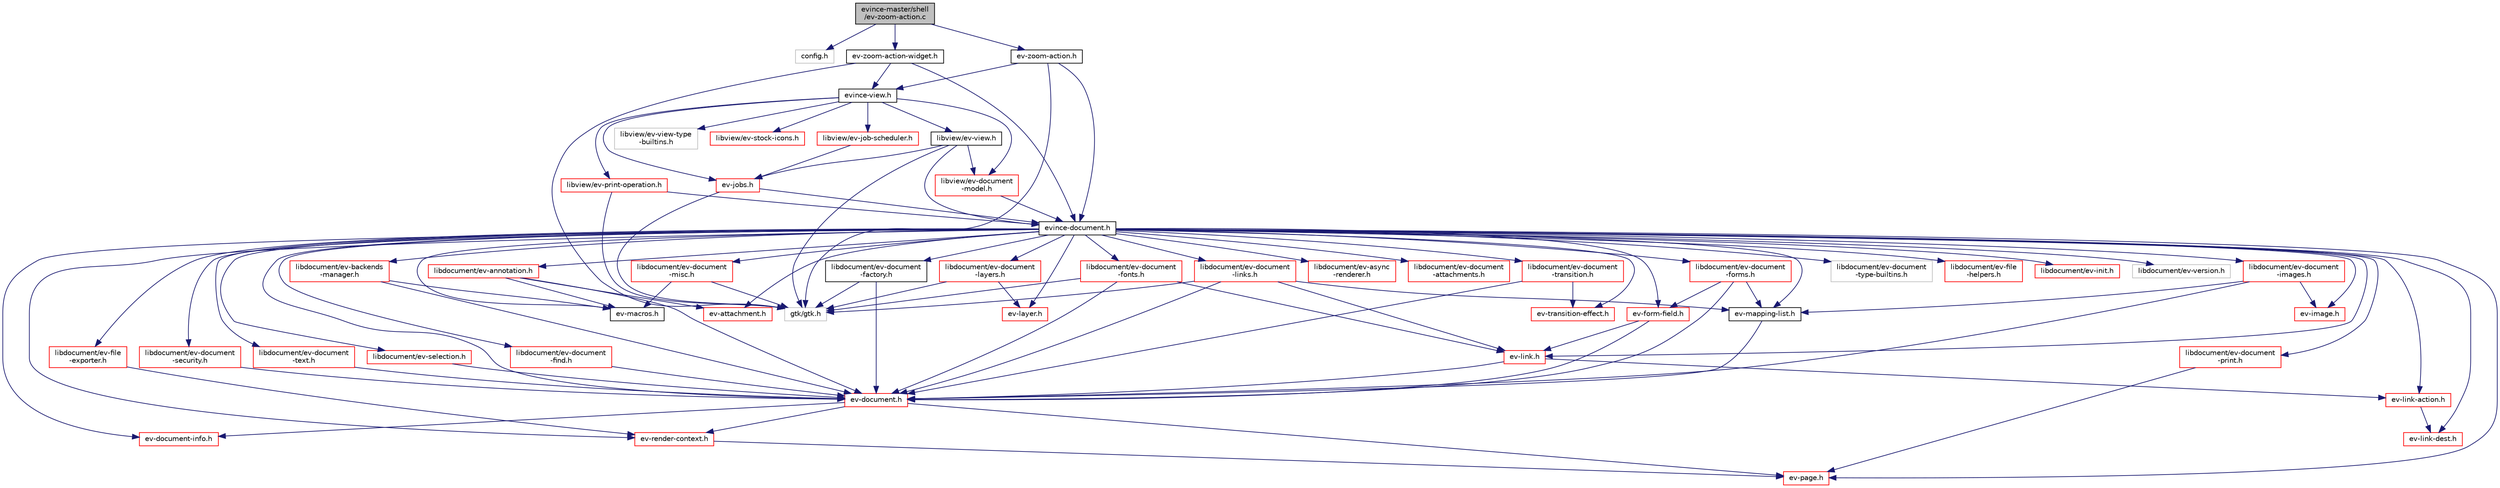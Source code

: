 digraph "evince-master/shell/ev-zoom-action.c"
{
  edge [fontname="Helvetica",fontsize="10",labelfontname="Helvetica",labelfontsize="10"];
  node [fontname="Helvetica",fontsize="10",shape=record];
  Node1 [label="evince-master/shell\l/ev-zoom-action.c",height=0.2,width=0.4,color="black", fillcolor="grey75", style="filled" fontcolor="black"];
  Node1 -> Node2 [color="midnightblue",fontsize="10",style="solid",fontname="Helvetica"];
  Node2 [label="config.h",height=0.2,width=0.4,color="grey75", fillcolor="white", style="filled"];
  Node1 -> Node3 [color="midnightblue",fontsize="10",style="solid",fontname="Helvetica"];
  Node3 [label="ev-zoom-action.h",height=0.2,width=0.4,color="black", fillcolor="white", style="filled",URL="$dd/d85/ev-zoom-action_8h.html"];
  Node3 -> Node4 [color="midnightblue",fontsize="10",style="solid",fontname="Helvetica"];
  Node4 [label="gtk/gtk.h",height=0.2,width=0.4,color="grey75", fillcolor="white", style="filled"];
  Node3 -> Node5 [color="midnightblue",fontsize="10",style="solid",fontname="Helvetica"];
  Node5 [label="evince-document.h",height=0.2,width=0.4,color="black", fillcolor="white", style="filled",URL="$d9/d80/evince-document_8h.html"];
  Node5 -> Node6 [color="midnightblue",fontsize="10",style="solid",fontname="Helvetica"];
  Node6 [label="libdocument/ev-annotation.h",height=0.2,width=0.4,color="red", fillcolor="white", style="filled",URL="$dd/df7/ev-annotation_8h.html"];
  Node6 -> Node7 [color="midnightblue",fontsize="10",style="solid",fontname="Helvetica"];
  Node7 [label="ev-document.h",height=0.2,width=0.4,color="red", fillcolor="white", style="filled",URL="$d6/dfe/ev-document_8h.html"];
  Node7 -> Node8 [color="midnightblue",fontsize="10",style="solid",fontname="Helvetica"];
  Node8 [label="ev-document-info.h",height=0.2,width=0.4,color="red", fillcolor="white", style="filled",URL="$d9/d68/ev-document-info_8h.html"];
  Node7 -> Node9 [color="midnightblue",fontsize="10",style="solid",fontname="Helvetica"];
  Node9 [label="ev-page.h",height=0.2,width=0.4,color="red", fillcolor="white", style="filled",URL="$da/d75/ev-page_8h.html"];
  Node7 -> Node10 [color="midnightblue",fontsize="10",style="solid",fontname="Helvetica"];
  Node10 [label="ev-render-context.h",height=0.2,width=0.4,color="red", fillcolor="white", style="filled",URL="$de/d68/ev-render-context_8h.html"];
  Node10 -> Node9 [color="midnightblue",fontsize="10",style="solid",fontname="Helvetica"];
  Node6 -> Node11 [color="midnightblue",fontsize="10",style="solid",fontname="Helvetica"];
  Node11 [label="ev-attachment.h",height=0.2,width=0.4,color="red", fillcolor="white", style="filled",URL="$d1/d61/ev-attachment_8h.html"];
  Node6 -> Node12 [color="midnightblue",fontsize="10",style="solid",fontname="Helvetica"];
  Node12 [label="ev-macros.h",height=0.2,width=0.4,color="black", fillcolor="white", style="filled",URL="$d9/d1d/ev-macros_8h.html"];
  Node5 -> Node13 [color="midnightblue",fontsize="10",style="solid",fontname="Helvetica"];
  Node13 [label="libdocument/ev-async\l-renderer.h",height=0.2,width=0.4,color="red", fillcolor="white", style="filled",URL="$d7/dbe/ev-async-renderer_8h.html"];
  Node5 -> Node11 [color="midnightblue",fontsize="10",style="solid",fontname="Helvetica"];
  Node5 -> Node14 [color="midnightblue",fontsize="10",style="solid",fontname="Helvetica"];
  Node14 [label="libdocument/ev-backends\l-manager.h",height=0.2,width=0.4,color="red", fillcolor="white", style="filled",URL="$d1/d14/ev-backends-manager_8h.html"];
  Node14 -> Node7 [color="midnightblue",fontsize="10",style="solid",fontname="Helvetica"];
  Node14 -> Node12 [color="midnightblue",fontsize="10",style="solid",fontname="Helvetica"];
  Node5 -> Node15 [color="midnightblue",fontsize="10",style="solid",fontname="Helvetica"];
  Node15 [label="libdocument/ev-document\l-attachments.h",height=0.2,width=0.4,color="red", fillcolor="white", style="filled",URL="$da/d07/ev-document-attachments_8h.html"];
  Node5 -> Node16 [color="midnightblue",fontsize="10",style="solid",fontname="Helvetica"];
  Node16 [label="libdocument/ev-document\l-factory.h",height=0.2,width=0.4,color="black", fillcolor="white", style="filled",URL="$d6/d73/ev-document-factory_8h.html"];
  Node16 -> Node4 [color="midnightblue",fontsize="10",style="solid",fontname="Helvetica"];
  Node16 -> Node7 [color="midnightblue",fontsize="10",style="solid",fontname="Helvetica"];
  Node5 -> Node17 [color="midnightblue",fontsize="10",style="solid",fontname="Helvetica"];
  Node17 [label="libdocument/ev-document\l-find.h",height=0.2,width=0.4,color="red", fillcolor="white", style="filled",URL="$df/d18/ev-document-find_8h.html"];
  Node17 -> Node7 [color="midnightblue",fontsize="10",style="solid",fontname="Helvetica"];
  Node5 -> Node18 [color="midnightblue",fontsize="10",style="solid",fontname="Helvetica"];
  Node18 [label="libdocument/ev-document\l-fonts.h",height=0.2,width=0.4,color="red", fillcolor="white", style="filled",URL="$d2/d7a/ev-document-fonts_8h.html"];
  Node18 -> Node4 [color="midnightblue",fontsize="10",style="solid",fontname="Helvetica"];
  Node18 -> Node7 [color="midnightblue",fontsize="10",style="solid",fontname="Helvetica"];
  Node18 -> Node19 [color="midnightblue",fontsize="10",style="solid",fontname="Helvetica"];
  Node19 [label="ev-link.h",height=0.2,width=0.4,color="red", fillcolor="white", style="filled",URL="$da/d0a/ev-link_8h.html"];
  Node19 -> Node7 [color="midnightblue",fontsize="10",style="solid",fontname="Helvetica"];
  Node19 -> Node20 [color="midnightblue",fontsize="10",style="solid",fontname="Helvetica"];
  Node20 [label="ev-link-action.h",height=0.2,width=0.4,color="red", fillcolor="white", style="filled",URL="$d9/dbf/ev-link-action_8h.html"];
  Node20 -> Node21 [color="midnightblue",fontsize="10",style="solid",fontname="Helvetica"];
  Node21 [label="ev-link-dest.h",height=0.2,width=0.4,color="red", fillcolor="white", style="filled",URL="$d9/d5d/ev-link-dest_8h.html"];
  Node5 -> Node22 [color="midnightblue",fontsize="10",style="solid",fontname="Helvetica"];
  Node22 [label="libdocument/ev-document\l-forms.h",height=0.2,width=0.4,color="red", fillcolor="white", style="filled",URL="$d6/d40/ev-document-forms_8h.html"];
  Node22 -> Node7 [color="midnightblue",fontsize="10",style="solid",fontname="Helvetica"];
  Node22 -> Node23 [color="midnightblue",fontsize="10",style="solid",fontname="Helvetica"];
  Node23 [label="ev-form-field.h",height=0.2,width=0.4,color="red", fillcolor="white", style="filled",URL="$d0/d05/ev-form-field_8h.html"];
  Node23 -> Node7 [color="midnightblue",fontsize="10",style="solid",fontname="Helvetica"];
  Node23 -> Node19 [color="midnightblue",fontsize="10",style="solid",fontname="Helvetica"];
  Node22 -> Node24 [color="midnightblue",fontsize="10",style="solid",fontname="Helvetica"];
  Node24 [label="ev-mapping-list.h",height=0.2,width=0.4,color="black", fillcolor="white", style="filled",URL="$d1/d50/ev-mapping-list_8h.html"];
  Node24 -> Node7 [color="midnightblue",fontsize="10",style="solid",fontname="Helvetica"];
  Node5 -> Node7 [color="midnightblue",fontsize="10",style="solid",fontname="Helvetica"];
  Node5 -> Node25 [color="midnightblue",fontsize="10",style="solid",fontname="Helvetica"];
  Node25 [label="libdocument/ev-document\l-images.h",height=0.2,width=0.4,color="red", fillcolor="white", style="filled",URL="$d9/d8d/ev-document-images_8h.html"];
  Node25 -> Node7 [color="midnightblue",fontsize="10",style="solid",fontname="Helvetica"];
  Node25 -> Node26 [color="midnightblue",fontsize="10",style="solid",fontname="Helvetica"];
  Node26 [label="ev-image.h",height=0.2,width=0.4,color="red", fillcolor="white", style="filled",URL="$d7/d91/ev-image_8h.html"];
  Node25 -> Node24 [color="midnightblue",fontsize="10",style="solid",fontname="Helvetica"];
  Node5 -> Node8 [color="midnightblue",fontsize="10",style="solid",fontname="Helvetica"];
  Node5 -> Node27 [color="midnightblue",fontsize="10",style="solid",fontname="Helvetica"];
  Node27 [label="libdocument/ev-document\l-layers.h",height=0.2,width=0.4,color="red", fillcolor="white", style="filled",URL="$d8/d47/ev-document-layers_8h.html"];
  Node27 -> Node4 [color="midnightblue",fontsize="10",style="solid",fontname="Helvetica"];
  Node27 -> Node28 [color="midnightblue",fontsize="10",style="solid",fontname="Helvetica"];
  Node28 [label="ev-layer.h",height=0.2,width=0.4,color="red", fillcolor="white", style="filled",URL="$d7/dae/ev-layer_8h.html"];
  Node5 -> Node29 [color="midnightblue",fontsize="10",style="solid",fontname="Helvetica"];
  Node29 [label="libdocument/ev-document\l-print.h",height=0.2,width=0.4,color="red", fillcolor="white", style="filled",URL="$dc/d53/ev-document-print_8h.html"];
  Node29 -> Node9 [color="midnightblue",fontsize="10",style="solid",fontname="Helvetica"];
  Node5 -> Node30 [color="midnightblue",fontsize="10",style="solid",fontname="Helvetica"];
  Node30 [label="libdocument/ev-document\l-links.h",height=0.2,width=0.4,color="red", fillcolor="white", style="filled",URL="$de/d72/ev-document-links_8h.html"];
  Node30 -> Node4 [color="midnightblue",fontsize="10",style="solid",fontname="Helvetica"];
  Node30 -> Node7 [color="midnightblue",fontsize="10",style="solid",fontname="Helvetica"];
  Node30 -> Node19 [color="midnightblue",fontsize="10",style="solid",fontname="Helvetica"];
  Node30 -> Node24 [color="midnightblue",fontsize="10",style="solid",fontname="Helvetica"];
  Node5 -> Node31 [color="midnightblue",fontsize="10",style="solid",fontname="Helvetica"];
  Node31 [label="libdocument/ev-document\l-misc.h",height=0.2,width=0.4,color="red", fillcolor="white", style="filled",URL="$d1/d23/ev-document-misc_8h.html"];
  Node31 -> Node4 [color="midnightblue",fontsize="10",style="solid",fontname="Helvetica"];
  Node31 -> Node12 [color="midnightblue",fontsize="10",style="solid",fontname="Helvetica"];
  Node5 -> Node32 [color="midnightblue",fontsize="10",style="solid",fontname="Helvetica"];
  Node32 [label="libdocument/ev-document\l-security.h",height=0.2,width=0.4,color="red", fillcolor="white", style="filled",URL="$d0/d8e/ev-document-security_8h.html"];
  Node32 -> Node7 [color="midnightblue",fontsize="10",style="solid",fontname="Helvetica"];
  Node5 -> Node33 [color="midnightblue",fontsize="10",style="solid",fontname="Helvetica"];
  Node33 [label="libdocument/ev-document\l-text.h",height=0.2,width=0.4,color="red", fillcolor="white", style="filled",URL="$d2/d9b/ev-document-text_8h.html"];
  Node33 -> Node7 [color="midnightblue",fontsize="10",style="solid",fontname="Helvetica"];
  Node5 -> Node34 [color="midnightblue",fontsize="10",style="solid",fontname="Helvetica"];
  Node34 [label="libdocument/ev-document\l-transition.h",height=0.2,width=0.4,color="red", fillcolor="white", style="filled",URL="$dc/d54/ev-document-transition_8h.html"];
  Node34 -> Node7 [color="midnightblue",fontsize="10",style="solid",fontname="Helvetica"];
  Node34 -> Node35 [color="midnightblue",fontsize="10",style="solid",fontname="Helvetica"];
  Node35 [label="ev-transition-effect.h",height=0.2,width=0.4,color="red", fillcolor="white", style="filled",URL="$db/dae/ev-transition-effect_8h.html"];
  Node5 -> Node36 [color="midnightblue",fontsize="10",style="solid",fontname="Helvetica"];
  Node36 [label="libdocument/ev-document\l-type-builtins.h",height=0.2,width=0.4,color="grey75", fillcolor="white", style="filled"];
  Node5 -> Node37 [color="midnightblue",fontsize="10",style="solid",fontname="Helvetica"];
  Node37 [label="libdocument/ev-file\l-exporter.h",height=0.2,width=0.4,color="red", fillcolor="white", style="filled",URL="$d7/da1/ev-file-exporter_8h.html"];
  Node37 -> Node10 [color="midnightblue",fontsize="10",style="solid",fontname="Helvetica"];
  Node5 -> Node38 [color="midnightblue",fontsize="10",style="solid",fontname="Helvetica"];
  Node38 [label="libdocument/ev-file\l-helpers.h",height=0.2,width=0.4,color="red", fillcolor="white", style="filled",URL="$d3/dc4/ev-file-helpers_8h.html"];
  Node5 -> Node23 [color="midnightblue",fontsize="10",style="solid",fontname="Helvetica"];
  Node5 -> Node26 [color="midnightblue",fontsize="10",style="solid",fontname="Helvetica"];
  Node5 -> Node39 [color="midnightblue",fontsize="10",style="solid",fontname="Helvetica"];
  Node39 [label="libdocument/ev-init.h",height=0.2,width=0.4,color="red", fillcolor="white", style="filled",URL="$d8/d93/ev-init_8h.html"];
  Node5 -> Node28 [color="midnightblue",fontsize="10",style="solid",fontname="Helvetica"];
  Node5 -> Node20 [color="midnightblue",fontsize="10",style="solid",fontname="Helvetica"];
  Node5 -> Node21 [color="midnightblue",fontsize="10",style="solid",fontname="Helvetica"];
  Node5 -> Node19 [color="midnightblue",fontsize="10",style="solid",fontname="Helvetica"];
  Node5 -> Node24 [color="midnightblue",fontsize="10",style="solid",fontname="Helvetica"];
  Node5 -> Node9 [color="midnightblue",fontsize="10",style="solid",fontname="Helvetica"];
  Node5 -> Node10 [color="midnightblue",fontsize="10",style="solid",fontname="Helvetica"];
  Node5 -> Node40 [color="midnightblue",fontsize="10",style="solid",fontname="Helvetica"];
  Node40 [label="libdocument/ev-selection.h",height=0.2,width=0.4,color="red", fillcolor="white", style="filled",URL="$d0/d21/ev-selection_8h.html"];
  Node40 -> Node7 [color="midnightblue",fontsize="10",style="solid",fontname="Helvetica"];
  Node5 -> Node35 [color="midnightblue",fontsize="10",style="solid",fontname="Helvetica"];
  Node5 -> Node41 [color="midnightblue",fontsize="10",style="solid",fontname="Helvetica"];
  Node41 [label="libdocument/ev-version.h",height=0.2,width=0.4,color="grey75", fillcolor="white", style="filled"];
  Node5 -> Node12 [color="midnightblue",fontsize="10",style="solid",fontname="Helvetica"];
  Node3 -> Node42 [color="midnightblue",fontsize="10",style="solid",fontname="Helvetica"];
  Node42 [label="evince-view.h",height=0.2,width=0.4,color="black", fillcolor="white", style="filled",URL="$d7/df8/evince-view_8h.html"];
  Node42 -> Node43 [color="midnightblue",fontsize="10",style="solid",fontname="Helvetica"];
  Node43 [label="libview/ev-job-scheduler.h",height=0.2,width=0.4,color="red", fillcolor="white", style="filled",URL="$dc/dc5/ev-job-scheduler_8h.html"];
  Node43 -> Node44 [color="midnightblue",fontsize="10",style="solid",fontname="Helvetica"];
  Node44 [label="ev-jobs.h",height=0.2,width=0.4,color="red", fillcolor="white", style="filled",URL="$d4/ddf/ev-jobs_8h.html"];
  Node44 -> Node4 [color="midnightblue",fontsize="10",style="solid",fontname="Helvetica"];
  Node44 -> Node5 [color="midnightblue",fontsize="10",style="solid",fontname="Helvetica"];
  Node42 -> Node44 [color="midnightblue",fontsize="10",style="solid",fontname="Helvetica"];
  Node42 -> Node45 [color="midnightblue",fontsize="10",style="solid",fontname="Helvetica"];
  Node45 [label="libview/ev-document\l-model.h",height=0.2,width=0.4,color="red", fillcolor="white", style="filled",URL="$d1/d96/ev-document-model_8h.html"];
  Node45 -> Node5 [color="midnightblue",fontsize="10",style="solid",fontname="Helvetica"];
  Node42 -> Node46 [color="midnightblue",fontsize="10",style="solid",fontname="Helvetica"];
  Node46 [label="libview/ev-print-operation.h",height=0.2,width=0.4,color="red", fillcolor="white", style="filled",URL="$d1/d15/ev-print-operation_8h.html"];
  Node46 -> Node4 [color="midnightblue",fontsize="10",style="solid",fontname="Helvetica"];
  Node46 -> Node5 [color="midnightblue",fontsize="10",style="solid",fontname="Helvetica"];
  Node42 -> Node47 [color="midnightblue",fontsize="10",style="solid",fontname="Helvetica"];
  Node47 [label="libview/ev-view.h",height=0.2,width=0.4,color="black", fillcolor="white", style="filled",URL="$df/de8/ev-view_8h.html"];
  Node47 -> Node4 [color="midnightblue",fontsize="10",style="solid",fontname="Helvetica"];
  Node47 -> Node5 [color="midnightblue",fontsize="10",style="solid",fontname="Helvetica"];
  Node47 -> Node45 [color="midnightblue",fontsize="10",style="solid",fontname="Helvetica"];
  Node47 -> Node44 [color="midnightblue",fontsize="10",style="solid",fontname="Helvetica"];
  Node42 -> Node48 [color="midnightblue",fontsize="10",style="solid",fontname="Helvetica"];
  Node48 [label="libview/ev-view-type\l-builtins.h",height=0.2,width=0.4,color="grey75", fillcolor="white", style="filled"];
  Node42 -> Node49 [color="midnightblue",fontsize="10",style="solid",fontname="Helvetica"];
  Node49 [label="libview/ev-stock-icons.h",height=0.2,width=0.4,color="red", fillcolor="white", style="filled",URL="$de/de8/ev-stock-icons_8h.html"];
  Node1 -> Node50 [color="midnightblue",fontsize="10",style="solid",fontname="Helvetica"];
  Node50 [label="ev-zoom-action-widget.h",height=0.2,width=0.4,color="black", fillcolor="white", style="filled",URL="$d9/d85/ev-zoom-action-widget_8h.html"];
  Node50 -> Node4 [color="midnightblue",fontsize="10",style="solid",fontname="Helvetica"];
  Node50 -> Node5 [color="midnightblue",fontsize="10",style="solid",fontname="Helvetica"];
  Node50 -> Node42 [color="midnightblue",fontsize="10",style="solid",fontname="Helvetica"];
}
